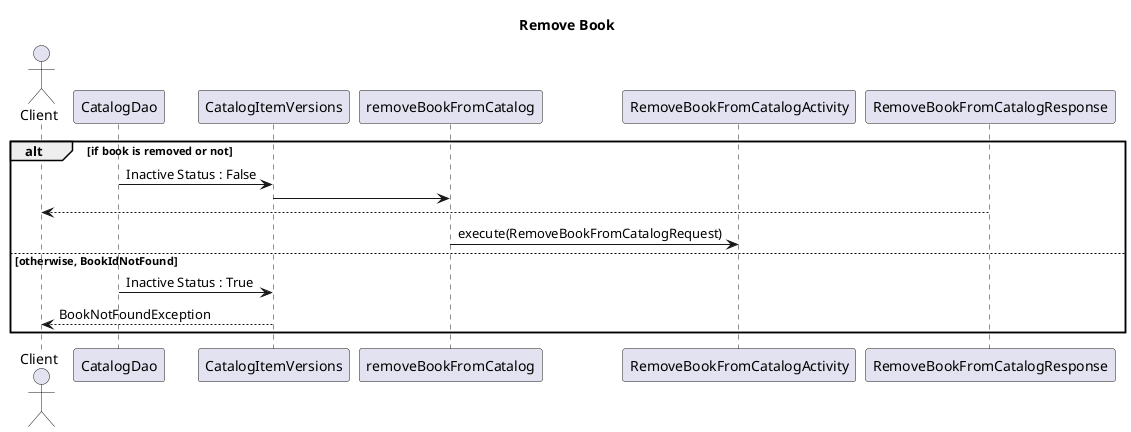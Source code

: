 @startuml
title Remove Book

actor Client
participant CatalogDao
participant CatalogItemVersions
participant removeBookFromCatalog
participant RemoveBookFromCatalogActivity
participant RemoveBookFromCatalogResponse

alt if book is removed or not
CatalogDao -> CatalogItemVersions : Inactive Status : False
CatalogItemVersions -> removeBookFromCatalog
Client <-- RemoveBookFromCatalogResponse
removeBookFromCatalog -> RemoveBookFromCatalogActivity : execute(RemoveBookFromCatalogRequest)
else otherwise, BookIdNotFound
CatalogDao -> CatalogItemVersions : Inactive Status : True
Client <-- CatalogItemVersions : BookNotFoundException
end



@enduml
